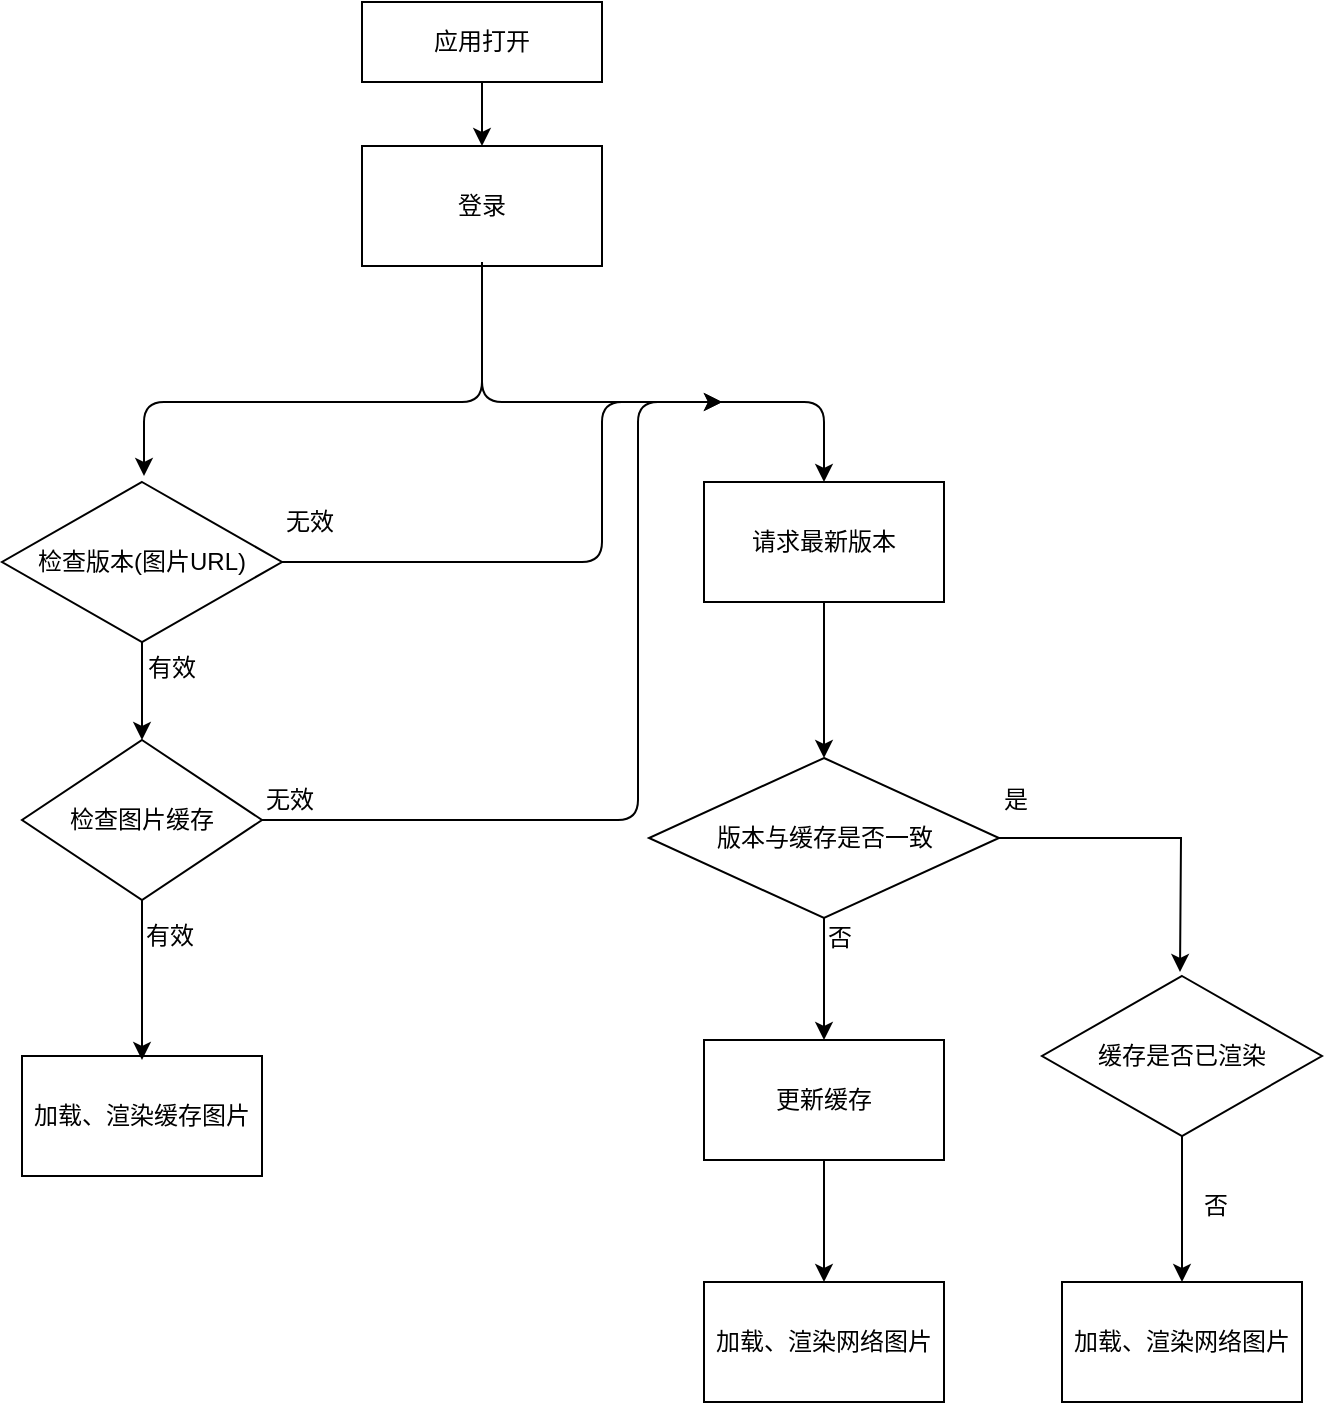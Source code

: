 <mxfile version="11.1.4" type="github"><diagram id="Av-IHMT5Xzm4aiiN9Ryq" name="Page-1"><mxGraphModel dx="1041" dy="724" grid="1" gridSize="10" guides="1" tooltips="1" connect="1" arrows="1" fold="1" page="1" pageScale="1" pageWidth="827" pageHeight="1169" math="0" shadow="0"><root><mxCell id="0"/><mxCell id="1" parent="0"/><mxCell id="g5jnLTH6uO6oZ4TodLK1-14" value="" style="edgeStyle=orthogonalEdgeStyle;rounded=0;orthogonalLoop=1;jettySize=auto;html=1;" parent="1" source="tXEbZ64m0D1ujOn4RVzD-1" target="S2RPf6URKoLTKJ8hEPo3-7" edge="1"><mxGeometry relative="1" as="geometry"/></mxCell><mxCell id="tXEbZ64m0D1ujOn4RVzD-1" value="应用打开" style="rounded=0;whiteSpace=wrap;html=1;" parent="1" vertex="1"><mxGeometry x="360" y="50" width="120" height="40" as="geometry"/></mxCell><mxCell id="S2RPf6URKoLTKJ8hEPo3-6" value="Text" style="text;html=1;resizable=0;points=[];autosize=1;align=left;verticalAlign=top;spacingTop=-4;" parent="1" vertex="1"><mxGeometry x="368" y="162" width="40" height="20" as="geometry"/></mxCell><mxCell id="S2RPf6URKoLTKJ8hEPo3-7" value="登录" style="rounded=0;whiteSpace=wrap;html=1;" parent="1" vertex="1"><mxGeometry x="360" y="122" width="120" height="60" as="geometry"/></mxCell><mxCell id="S2RPf6URKoLTKJ8hEPo3-10" value="" style="edgeStyle=segmentEdgeStyle;endArrow=classic;html=1;entryX=0.5;entryY=0;entryDx=0;entryDy=0;" parent="1" edge="1"><mxGeometry width="50" height="50" relative="1" as="geometry"><mxPoint x="420" y="182" as="sourcePoint"/><mxPoint x="251" y="287" as="targetPoint"/><Array as="points"><mxPoint x="420" y="182"/><mxPoint x="420" y="250"/><mxPoint x="251" y="250"/></Array></mxGeometry></mxCell><mxCell id="S2RPf6URKoLTKJ8hEPo3-12" value="" style="edgeStyle=segmentEdgeStyle;endArrow=classic;html=1;entryX=0.5;entryY=0;entryDx=0;entryDy=0;" parent="1" target="S2RPf6URKoLTKJ8hEPo3-13" edge="1"><mxGeometry width="50" height="50" relative="1" as="geometry"><mxPoint x="420" y="180" as="sourcePoint"/><mxPoint x="481" y="290" as="targetPoint"/><Array as="points"><mxPoint x="420" y="202"/><mxPoint x="420" y="250"/><mxPoint x="591" y="250"/></Array></mxGeometry></mxCell><mxCell id="g5jnLTH6uO6oZ4TodLK1-48" style="edgeStyle=orthogonalEdgeStyle;rounded=0;orthogonalLoop=1;jettySize=auto;html=1;entryX=0.5;entryY=0;entryDx=0;entryDy=0;" parent="1" source="S2RPf6URKoLTKJ8hEPo3-13" target="g5jnLTH6uO6oZ4TodLK1-17" edge="1"><mxGeometry relative="1" as="geometry"/></mxCell><mxCell id="S2RPf6URKoLTKJ8hEPo3-13" value="请求最新版本" style="rounded=0;whiteSpace=wrap;html=1;" parent="1" vertex="1"><mxGeometry x="531" y="290" width="120" height="60" as="geometry"/></mxCell><mxCell id="g5jnLTH6uO6oZ4TodLK1-7" value="加载、渲染缓存图片" style="rounded=0;whiteSpace=wrap;html=1;" parent="1" vertex="1"><mxGeometry x="190" y="577" width="120" height="60" as="geometry"/></mxCell><mxCell id="g5jnLTH6uO6oZ4TodLK1-38" value="" style="edgeStyle=orthogonalEdgeStyle;rounded=0;orthogonalLoop=1;jettySize=auto;html=1;" parent="1" source="g5jnLTH6uO6oZ4TodLK1-17" edge="1"><mxGeometry relative="1" as="geometry"><mxPoint x="769" y="535" as="targetPoint"/></mxGeometry></mxCell><mxCell id="g5jnLTH6uO6oZ4TodLK1-52" style="edgeStyle=orthogonalEdgeStyle;rounded=0;orthogonalLoop=1;jettySize=auto;html=1;entryX=0.5;entryY=0;entryDx=0;entryDy=0;" parent="1" source="g5jnLTH6uO6oZ4TodLK1-17" target="g5jnLTH6uO6oZ4TodLK1-49" edge="1"><mxGeometry relative="1" as="geometry"/></mxCell><mxCell id="g5jnLTH6uO6oZ4TodLK1-17" value="版本与缓存是否一致" style="rhombus;whiteSpace=wrap;html=1;" parent="1" vertex="1"><mxGeometry x="503.5" y="428" width="175" height="80" as="geometry"/></mxCell><mxCell id="g5jnLTH6uO6oZ4TodLK1-20" value="加载、渲染网络图片" style="rounded=0;whiteSpace=wrap;html=1;" parent="1" vertex="1"><mxGeometry x="531" y="690" width="120" height="60" as="geometry"/></mxCell><mxCell id="g5jnLTH6uO6oZ4TodLK1-22" value="否" style="text;html=1;resizable=0;points=[];autosize=1;align=left;verticalAlign=top;spacingTop=-4;" parent="1" vertex="1"><mxGeometry x="591" y="508" width="30" height="20" as="geometry"/></mxCell><mxCell id="g5jnLTH6uO6oZ4TodLK1-28" value="" style="edgeStyle=orthogonalEdgeStyle;rounded=0;orthogonalLoop=1;jettySize=auto;html=1;" parent="1" source="g5jnLTH6uO6oZ4TodLK1-25" target="g5jnLTH6uO6oZ4TodLK1-26" edge="1"><mxGeometry relative="1" as="geometry"/></mxCell><mxCell id="g5jnLTH6uO6oZ4TodLK1-25" value="&lt;span style=&quot;white-space: normal&quot;&gt;检查版本(图片URL)&lt;/span&gt;" style="rhombus;whiteSpace=wrap;html=1;" parent="1" vertex="1"><mxGeometry x="180" y="290" width="140" height="80" as="geometry"/></mxCell><mxCell id="g5jnLTH6uO6oZ4TodLK1-31" value="" style="edgeStyle=orthogonalEdgeStyle;rounded=0;orthogonalLoop=1;jettySize=auto;html=1;" parent="1" source="g5jnLTH6uO6oZ4TodLK1-26" edge="1"><mxGeometry relative="1" as="geometry"><mxPoint x="250" y="579" as="targetPoint"/></mxGeometry></mxCell><mxCell id="g5jnLTH6uO6oZ4TodLK1-26" value="检查图片缓存" style="rhombus;whiteSpace=wrap;html=1;" parent="1" vertex="1"><mxGeometry x="190" y="419" width="120" height="80" as="geometry"/></mxCell><mxCell id="g5jnLTH6uO6oZ4TodLK1-29" value="有效" style="text;html=1;resizable=0;points=[];autosize=1;align=left;verticalAlign=top;spacingTop=-4;" parent="1" vertex="1"><mxGeometry x="250.5" y="373" width="40" height="20" as="geometry"/></mxCell><mxCell id="g5jnLTH6uO6oZ4TodLK1-32" value="有效" style="text;html=1;resizable=0;points=[];autosize=1;align=left;verticalAlign=top;spacingTop=-4;" parent="1" vertex="1"><mxGeometry x="250" y="507" width="40" height="20" as="geometry"/></mxCell><mxCell id="g5jnLTH6uO6oZ4TodLK1-39" value="是" style="text;html=1;resizable=0;points=[];autosize=1;align=left;verticalAlign=top;spacingTop=-4;" parent="1" vertex="1"><mxGeometry x="679" y="439" width="30" height="20" as="geometry"/></mxCell><mxCell id="g5jnLTH6uO6oZ4TodLK1-40" value="&lt;span style=&quot;white-space: normal&quot;&gt;加载、渲染网络图片&lt;/span&gt;" style="rounded=0;whiteSpace=wrap;html=1;" parent="1" vertex="1"><mxGeometry x="710" y="690" width="120" height="60" as="geometry"/></mxCell><mxCell id="g5jnLTH6uO6oZ4TodLK1-45" style="edgeStyle=orthogonalEdgeStyle;rounded=0;orthogonalLoop=1;jettySize=auto;html=1;exitX=0.5;exitY=1;exitDx=0;exitDy=0;entryX=0.5;entryY=0;entryDx=0;entryDy=0;" parent="1" source="g5jnLTH6uO6oZ4TodLK1-44" target="g5jnLTH6uO6oZ4TodLK1-40" edge="1"><mxGeometry relative="1" as="geometry"/></mxCell><mxCell id="g5jnLTH6uO6oZ4TodLK1-44" value="缓存是否已渲染" style="rhombus;whiteSpace=wrap;html=1;" parent="1" vertex="1"><mxGeometry x="700" y="537" width="140" height="80" as="geometry"/></mxCell><mxCell id="g5jnLTH6uO6oZ4TodLK1-46" value="否" style="text;html=1;resizable=0;points=[];autosize=1;align=left;verticalAlign=top;spacingTop=-4;" parent="1" vertex="1"><mxGeometry x="779" y="642" width="30" height="20" as="geometry"/></mxCell><mxCell id="g5jnLTH6uO6oZ4TodLK1-53" style="edgeStyle=orthogonalEdgeStyle;rounded=0;orthogonalLoop=1;jettySize=auto;html=1;entryX=0.5;entryY=0;entryDx=0;entryDy=0;" parent="1" source="g5jnLTH6uO6oZ4TodLK1-49" target="g5jnLTH6uO6oZ4TodLK1-20" edge="1"><mxGeometry relative="1" as="geometry"/></mxCell><mxCell id="g5jnLTH6uO6oZ4TodLK1-49" value="更新缓存" style="rounded=0;whiteSpace=wrap;html=1;" parent="1" vertex="1"><mxGeometry x="531" y="569" width="120" height="60" as="geometry"/></mxCell><mxCell id="ldTik9sNe7aYE0XLO2Mk-4" value="无效" style="text;html=1;resizable=0;points=[];autosize=1;align=left;verticalAlign=top;spacingTop=-4;" vertex="1" parent="1"><mxGeometry x="320" y="300" width="40" height="20" as="geometry"/></mxCell><mxCell id="ldTik9sNe7aYE0XLO2Mk-5" value="无效" style="text;html=1;resizable=0;points=[];autosize=1;align=left;verticalAlign=top;spacingTop=-4;" vertex="1" parent="1"><mxGeometry x="310" y="438.5" width="40" height="20" as="geometry"/></mxCell><mxCell id="ldTik9sNe7aYE0XLO2Mk-6" value="" style="edgeStyle=segmentEdgeStyle;endArrow=classic;html=1;exitX=1;exitY=0.5;exitDx=0;exitDy=0;" edge="1" parent="1" source="g5jnLTH6uO6oZ4TodLK1-25"><mxGeometry width="50" height="50" relative="1" as="geometry"><mxPoint x="370" y="330" as="sourcePoint"/><mxPoint x="540" y="250" as="targetPoint"/><Array as="points"><mxPoint x="480" y="330"/><mxPoint x="480" y="250"/></Array></mxGeometry></mxCell><mxCell id="ldTik9sNe7aYE0XLO2Mk-7" value="" style="edgeStyle=segmentEdgeStyle;endArrow=classic;html=1;exitX=1;exitY=0.5;exitDx=0;exitDy=0;" edge="1" parent="1" source="g5jnLTH6uO6oZ4TodLK1-26"><mxGeometry width="50" height="50" relative="1" as="geometry"><mxPoint x="328" y="459" as="sourcePoint"/><mxPoint x="540" y="250" as="targetPoint"/><Array as="points"><mxPoint x="498" y="459"/><mxPoint x="498" y="250"/></Array></mxGeometry></mxCell></root></mxGraphModel></diagram></mxfile>